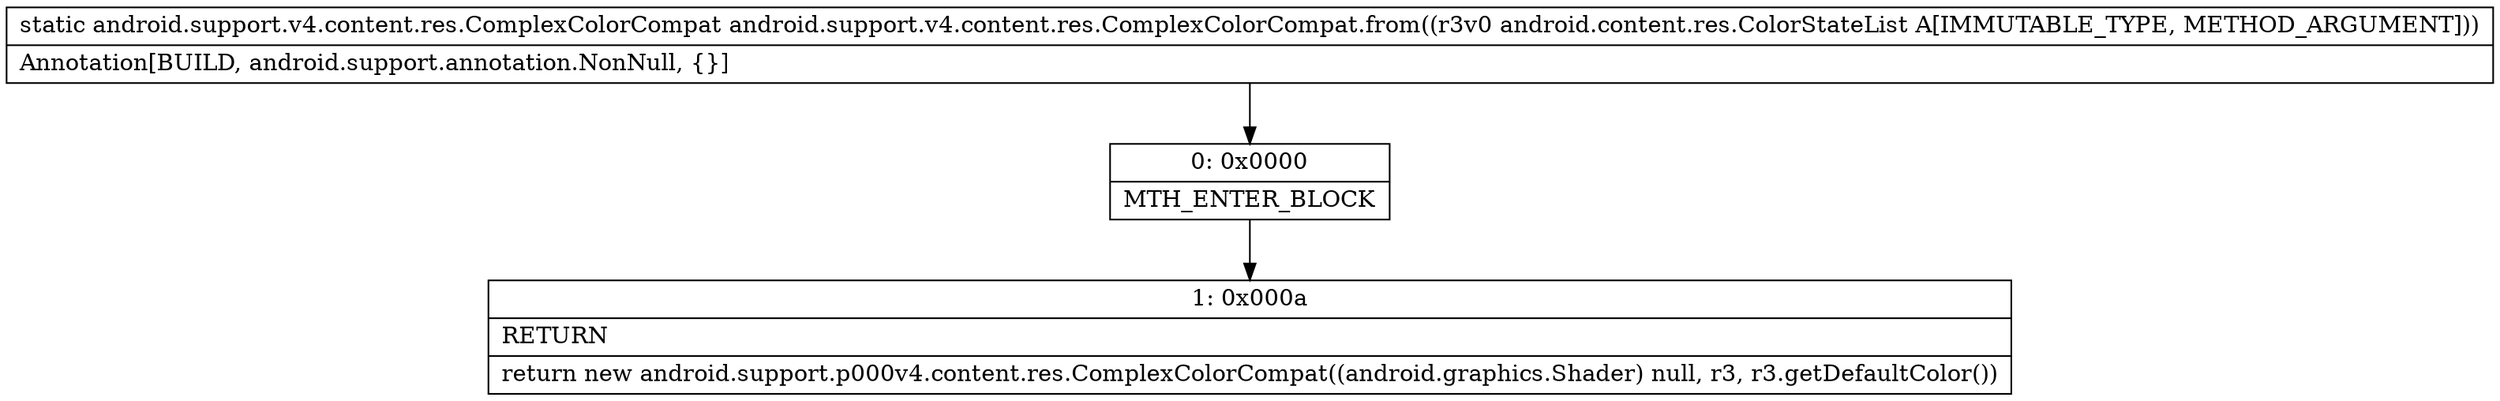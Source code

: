 digraph "CFG forandroid.support.v4.content.res.ComplexColorCompat.from(Landroid\/content\/res\/ColorStateList;)Landroid\/support\/v4\/content\/res\/ComplexColorCompat;" {
Node_0 [shape=record,label="{0\:\ 0x0000|MTH_ENTER_BLOCK\l}"];
Node_1 [shape=record,label="{1\:\ 0x000a|RETURN\l|return new android.support.p000v4.content.res.ComplexColorCompat((android.graphics.Shader) null, r3, r3.getDefaultColor())\l}"];
MethodNode[shape=record,label="{static android.support.v4.content.res.ComplexColorCompat android.support.v4.content.res.ComplexColorCompat.from((r3v0 android.content.res.ColorStateList A[IMMUTABLE_TYPE, METHOD_ARGUMENT]))  | Annotation[BUILD, android.support.annotation.NonNull, \{\}]\l}"];
MethodNode -> Node_0;
Node_0 -> Node_1;
}

